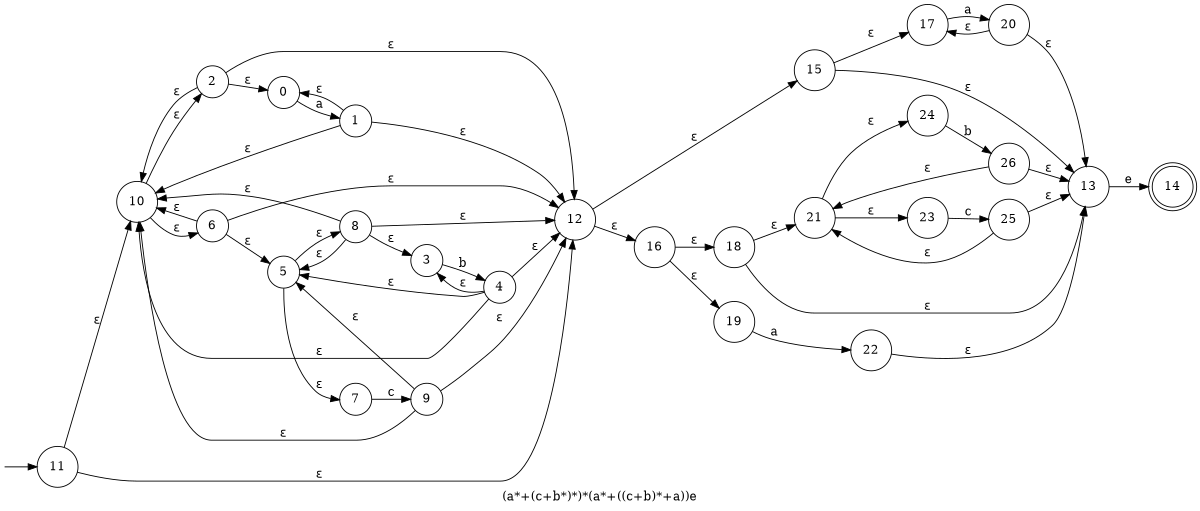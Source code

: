 digraph finite_state_machine {
  rankdir=LR;  
  size="8,5"  label="(a*+(c+b*)*)*(a*+((c+b)*+a))e"  node [shape = doublecircle]; "14";
  node [shape = circle];
  __I__ [label="", style=invis, width=0]
  __I__ -> "11"
  "11" -> "10" [label = ε];
  "11" -> "12" [label = ε];
  "10" -> "2" [label = ε];
  "10" -> "6" [label = ε];
  "2" -> "0" [label = ε];
  "2" -> "10" [label = ε];
  "2" -> "12" [label = ε];
  "6" -> "5" [label = ε];
  "6" -> "10" [label = ε];
  "6" -> "12" [label = ε];
  "0" -> "1" [label = a];
  "5" -> "7" [label = ε];
  "5" -> "8" [label = ε];
  "1" -> "0" [label = ε];
  "1" -> "10" [label = ε];
  "1" -> "12" [label = ε];
  "7" -> "9" [label = c];
  "8" -> "3" [label = ε];
  "8" -> "5" [label = ε];
  "8" -> "10" [label = ε];
  "8" -> "12" [label = ε];
  "9" -> "5" [label = ε];
  "9" -> "10" [label = ε];
  "9" -> "12" [label = ε];
  "3" -> "4" [label = b];
  "4" -> "3" [label = ε];
  "4" -> "5" [label = ε];
  "4" -> "10" [label = ε];
  "4" -> "12" [label = ε];
  "12" -> "15" [label = ε];
  "12" -> "16" [label = ε];
  "15" -> "17" [label = ε];
  "15" -> "13" [label = ε];
  "16" -> "18" [label = ε];
  "16" -> "19" [label = ε];
  "13" -> "14" [label = e];
  "17" -> "20" [label = a];
  "18" -> "21" [label = ε];
  "18" -> "13" [label = ε];
  "19" -> "22" [label = a];
  "20" -> "17" [label = ε];
  "20" -> "13" [label = ε];
  "21" -> "23" [label = ε];
  "21" -> "24" [label = ε];
  "22" -> "13" [label = ε];
  "23" -> "25" [label = c];
  "24" -> "26" [label = b];
  "25" -> "21" [label = ε];
  "25" -> "13" [label = ε];
  "26" -> "21" [label = ε];
  "26" -> "13" [label = ε];
}
